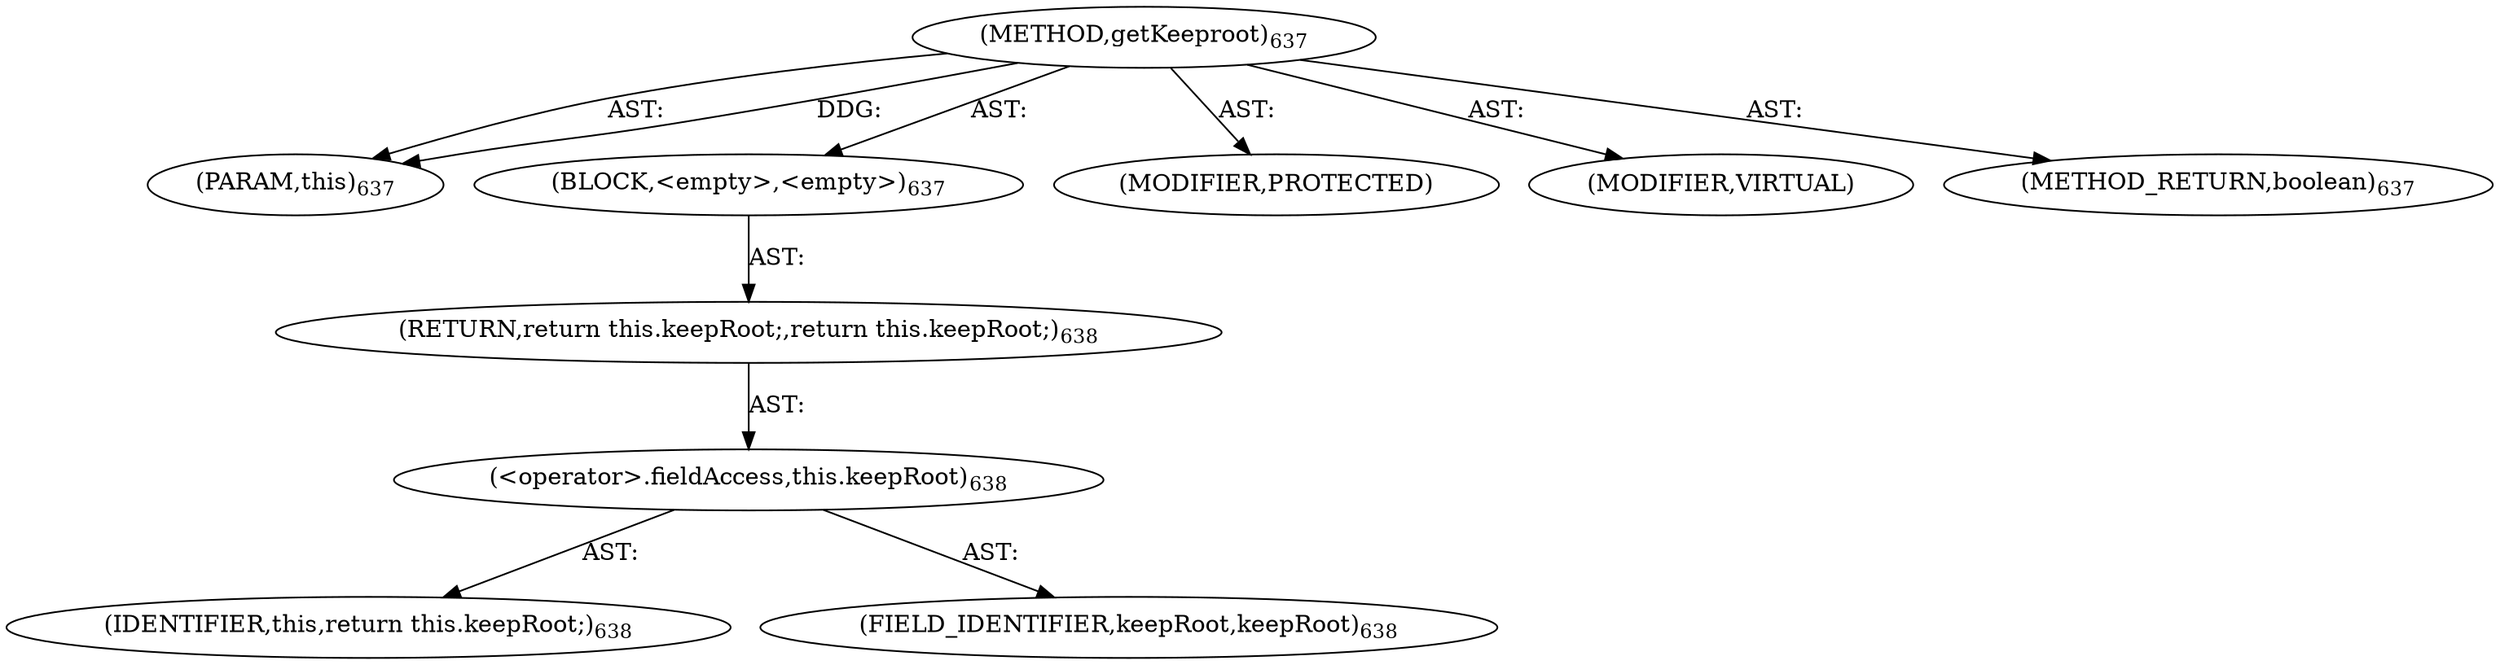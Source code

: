 digraph "getKeeproot" {  
"111669149716" [label = <(METHOD,getKeeproot)<SUB>637</SUB>> ]
"115964117008" [label = <(PARAM,this)<SUB>637</SUB>> ]
"25769803856" [label = <(BLOCK,&lt;empty&gt;,&lt;empty&gt;)<SUB>637</SUB>> ]
"146028888077" [label = <(RETURN,return this.keepRoot;,return this.keepRoot;)<SUB>638</SUB>> ]
"30064771384" [label = <(&lt;operator&gt;.fieldAccess,this.keepRoot)<SUB>638</SUB>> ]
"68719476772" [label = <(IDENTIFIER,this,return this.keepRoot;)<SUB>638</SUB>> ]
"55834574908" [label = <(FIELD_IDENTIFIER,keepRoot,keepRoot)<SUB>638</SUB>> ]
"133143986239" [label = <(MODIFIER,PROTECTED)> ]
"133143986240" [label = <(MODIFIER,VIRTUAL)> ]
"128849018900" [label = <(METHOD_RETURN,boolean)<SUB>637</SUB>> ]
  "111669149716" -> "115964117008"  [ label = "AST: "] 
  "111669149716" -> "25769803856"  [ label = "AST: "] 
  "111669149716" -> "133143986239"  [ label = "AST: "] 
  "111669149716" -> "133143986240"  [ label = "AST: "] 
  "111669149716" -> "128849018900"  [ label = "AST: "] 
  "25769803856" -> "146028888077"  [ label = "AST: "] 
  "146028888077" -> "30064771384"  [ label = "AST: "] 
  "30064771384" -> "68719476772"  [ label = "AST: "] 
  "30064771384" -> "55834574908"  [ label = "AST: "] 
  "111669149716" -> "115964117008"  [ label = "DDG: "] 
}
